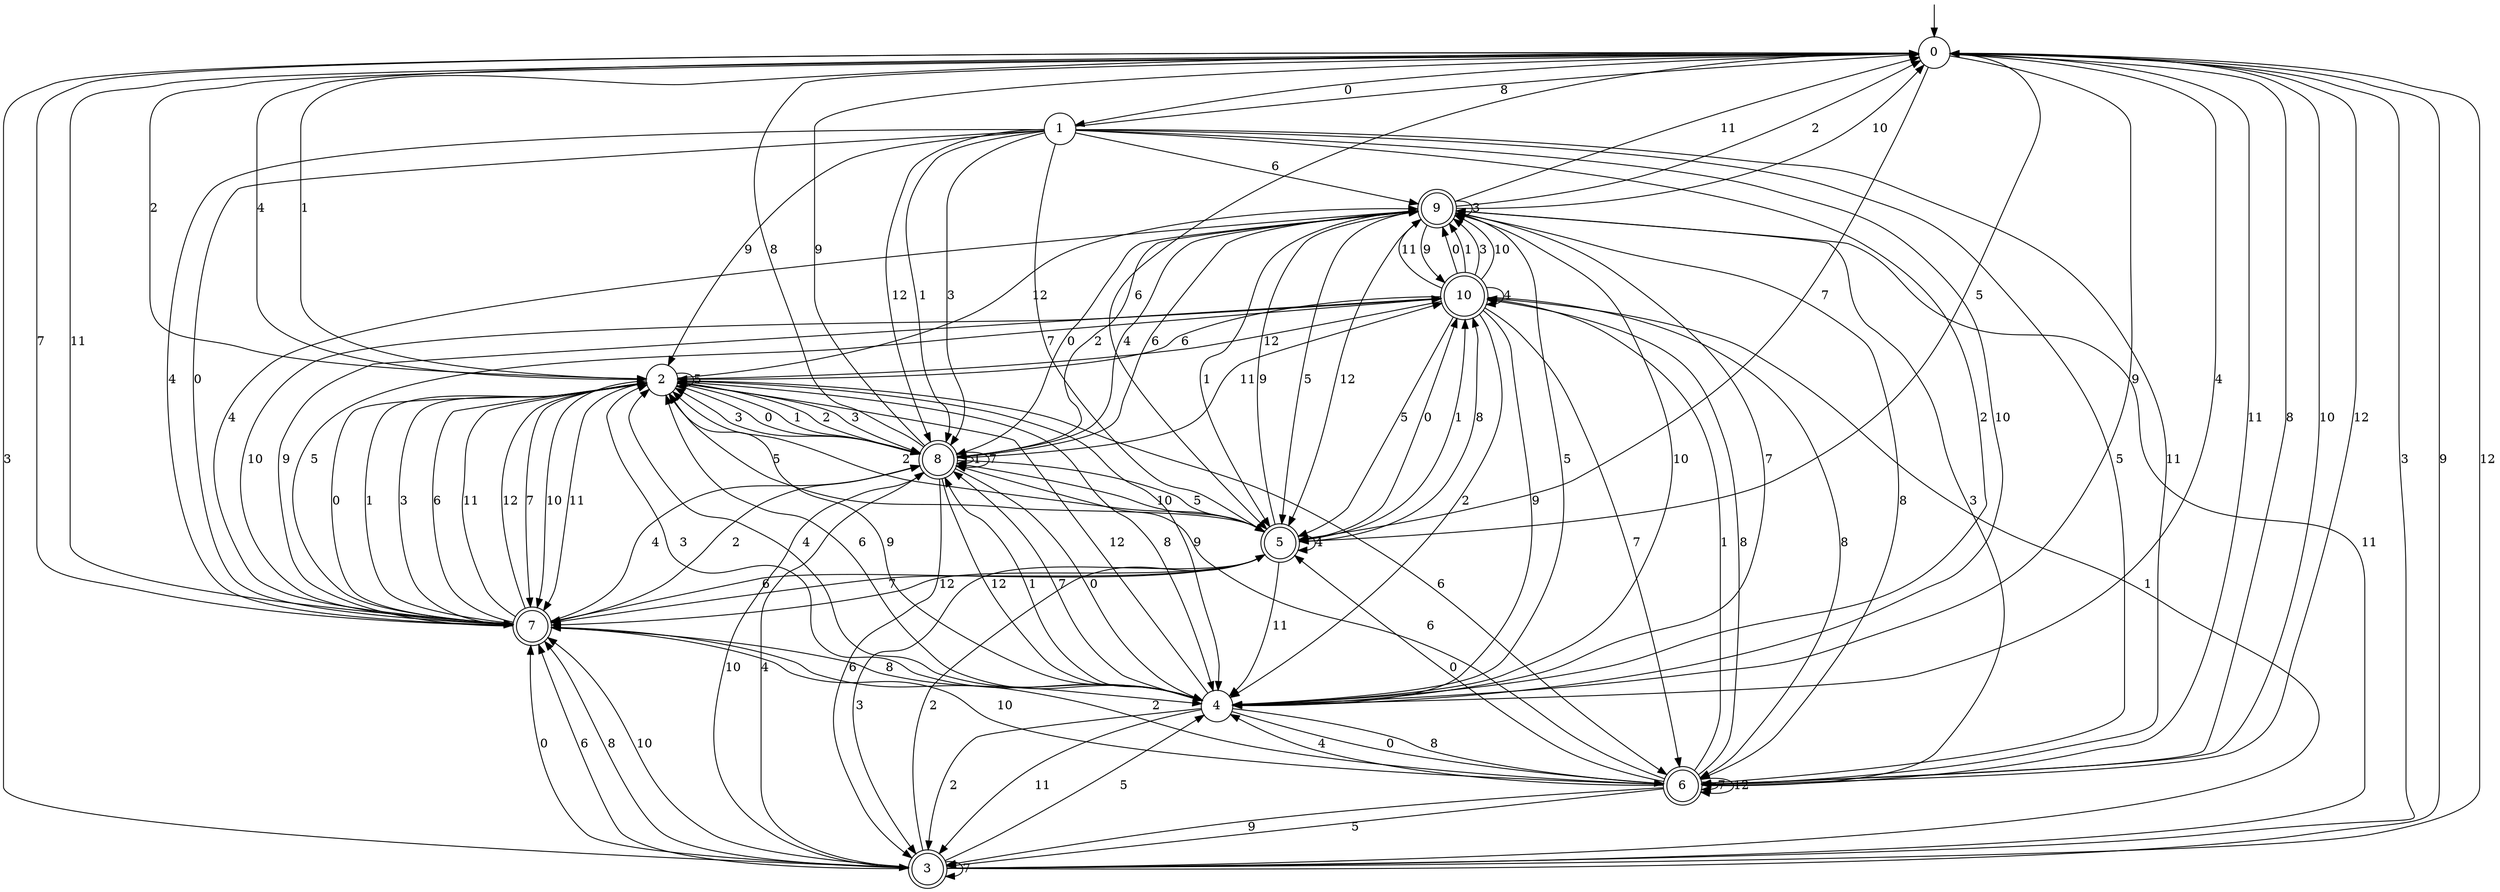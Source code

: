 digraph g {

	s0 [shape="circle" label="0"];
	s1 [shape="circle" label="1"];
	s2 [shape="circle" label="2"];
	s3 [shape="doublecircle" label="3"];
	s4 [shape="circle" label="4"];
	s5 [shape="doublecircle" label="5"];
	s6 [shape="doublecircle" label="6"];
	s7 [shape="doublecircle" label="7"];
	s8 [shape="doublecircle" label="8"];
	s9 [shape="doublecircle" label="9"];
	s10 [shape="doublecircle" label="10"];
	s0 -> s1 [label="0"];
	s0 -> s2 [label="1"];
	s0 -> s2 [label="2"];
	s0 -> s3 [label="3"];
	s0 -> s4 [label="4"];
	s0 -> s5 [label="5"];
	s0 -> s5 [label="6"];
	s0 -> s5 [label="7"];
	s0 -> s6 [label="8"];
	s0 -> s4 [label="9"];
	s0 -> s6 [label="10"];
	s0 -> s7 [label="11"];
	s0 -> s6 [label="12"];
	s1 -> s7 [label="0"];
	s1 -> s8 [label="1"];
	s1 -> s4 [label="2"];
	s1 -> s8 [label="3"];
	s1 -> s7 [label="4"];
	s1 -> s6 [label="5"];
	s1 -> s9 [label="6"];
	s1 -> s5 [label="7"];
	s1 -> s0 [label="8"];
	s1 -> s2 [label="9"];
	s1 -> s4 [label="10"];
	s1 -> s6 [label="11"];
	s1 -> s8 [label="12"];
	s2 -> s8 [label="0"];
	s2 -> s8 [label="1"];
	s2 -> s8 [label="2"];
	s2 -> s8 [label="3"];
	s2 -> s0 [label="4"];
	s2 -> s2 [label="5"];
	s2 -> s6 [label="6"];
	s2 -> s7 [label="7"];
	s2 -> s4 [label="8"];
	s2 -> s4 [label="9"];
	s2 -> s7 [label="10"];
	s2 -> s7 [label="11"];
	s2 -> s9 [label="12"];
	s3 -> s7 [label="0"];
	s3 -> s10 [label="1"];
	s3 -> s5 [label="2"];
	s3 -> s0 [label="3"];
	s3 -> s8 [label="4"];
	s3 -> s4 [label="5"];
	s3 -> s7 [label="6"];
	s3 -> s3 [label="7"];
	s3 -> s7 [label="8"];
	s3 -> s0 [label="9"];
	s3 -> s7 [label="10"];
	s3 -> s9 [label="11"];
	s3 -> s0 [label="12"];
	s4 -> s6 [label="0"];
	s4 -> s8 [label="1"];
	s4 -> s3 [label="2"];
	s4 -> s2 [label="3"];
	s4 -> s2 [label="4"];
	s4 -> s9 [label="5"];
	s4 -> s2 [label="6"];
	s4 -> s8 [label="7"];
	s4 -> s6 [label="8"];
	s4 -> s2 [label="9"];
	s4 -> s9 [label="10"];
	s4 -> s3 [label="11"];
	s4 -> s2 [label="12"];
	s5 -> s10 [label="0"];
	s5 -> s10 [label="1"];
	s5 -> s2 [label="2"];
	s5 -> s3 [label="3"];
	s5 -> s5 [label="4"];
	s5 -> s2 [label="5"];
	s5 -> s7 [label="6"];
	s5 -> s7 [label="7"];
	s5 -> s10 [label="8"];
	s5 -> s9 [label="9"];
	s5 -> s8 [label="10"];
	s5 -> s4 [label="11"];
	s5 -> s7 [label="12"];
	s6 -> s5 [label="0"];
	s6 -> s10 [label="1"];
	s6 -> s7 [label="2"];
	s6 -> s9 [label="3"];
	s6 -> s4 [label="4"];
	s6 -> s3 [label="5"];
	s6 -> s8 [label="6"];
	s6 -> s6 [label="7"];
	s6 -> s10 [label="8"];
	s6 -> s3 [label="9"];
	s6 -> s7 [label="10"];
	s6 -> s0 [label="11"];
	s6 -> s6 [label="12"];
	s7 -> s2 [label="0"];
	s7 -> s2 [label="1"];
	s7 -> s8 [label="2"];
	s7 -> s2 [label="3"];
	s7 -> s8 [label="4"];
	s7 -> s10 [label="5"];
	s7 -> s2 [label="6"];
	s7 -> s0 [label="7"];
	s7 -> s4 [label="8"];
	s7 -> s10 [label="9"];
	s7 -> s10 [label="10"];
	s7 -> s2 [label="11"];
	s7 -> s2 [label="12"];
	s8 -> s4 [label="0"];
	s8 -> s8 [label="1"];
	s8 -> s9 [label="2"];
	s8 -> s2 [label="3"];
	s8 -> s9 [label="4"];
	s8 -> s5 [label="5"];
	s8 -> s3 [label="6"];
	s8 -> s8 [label="7"];
	s8 -> s0 [label="8"];
	s8 -> s0 [label="9"];
	s8 -> s3 [label="10"];
	s8 -> s10 [label="11"];
	s8 -> s4 [label="12"];
	s9 -> s8 [label="0"];
	s9 -> s5 [label="1"];
	s9 -> s0 [label="2"];
	s9 -> s9 [label="3"];
	s9 -> s7 [label="4"];
	s9 -> s5 [label="5"];
	s9 -> s8 [label="6"];
	s9 -> s4 [label="7"];
	s9 -> s6 [label="8"];
	s9 -> s10 [label="9"];
	s9 -> s0 [label="10"];
	s9 -> s0 [label="11"];
	s9 -> s5 [label="12"];
	s10 -> s9 [label="0"];
	s10 -> s9 [label="1"];
	s10 -> s4 [label="2"];
	s10 -> s9 [label="3"];
	s10 -> s10 [label="4"];
	s10 -> s5 [label="5"];
	s10 -> s2 [label="6"];
	s10 -> s6 [label="7"];
	s10 -> s6 [label="8"];
	s10 -> s4 [label="9"];
	s10 -> s9 [label="10"];
	s10 -> s9 [label="11"];
	s10 -> s2 [label="12"];

__start0 [label="" shape="none" width="0" height="0"];
__start0 -> s0;

}
